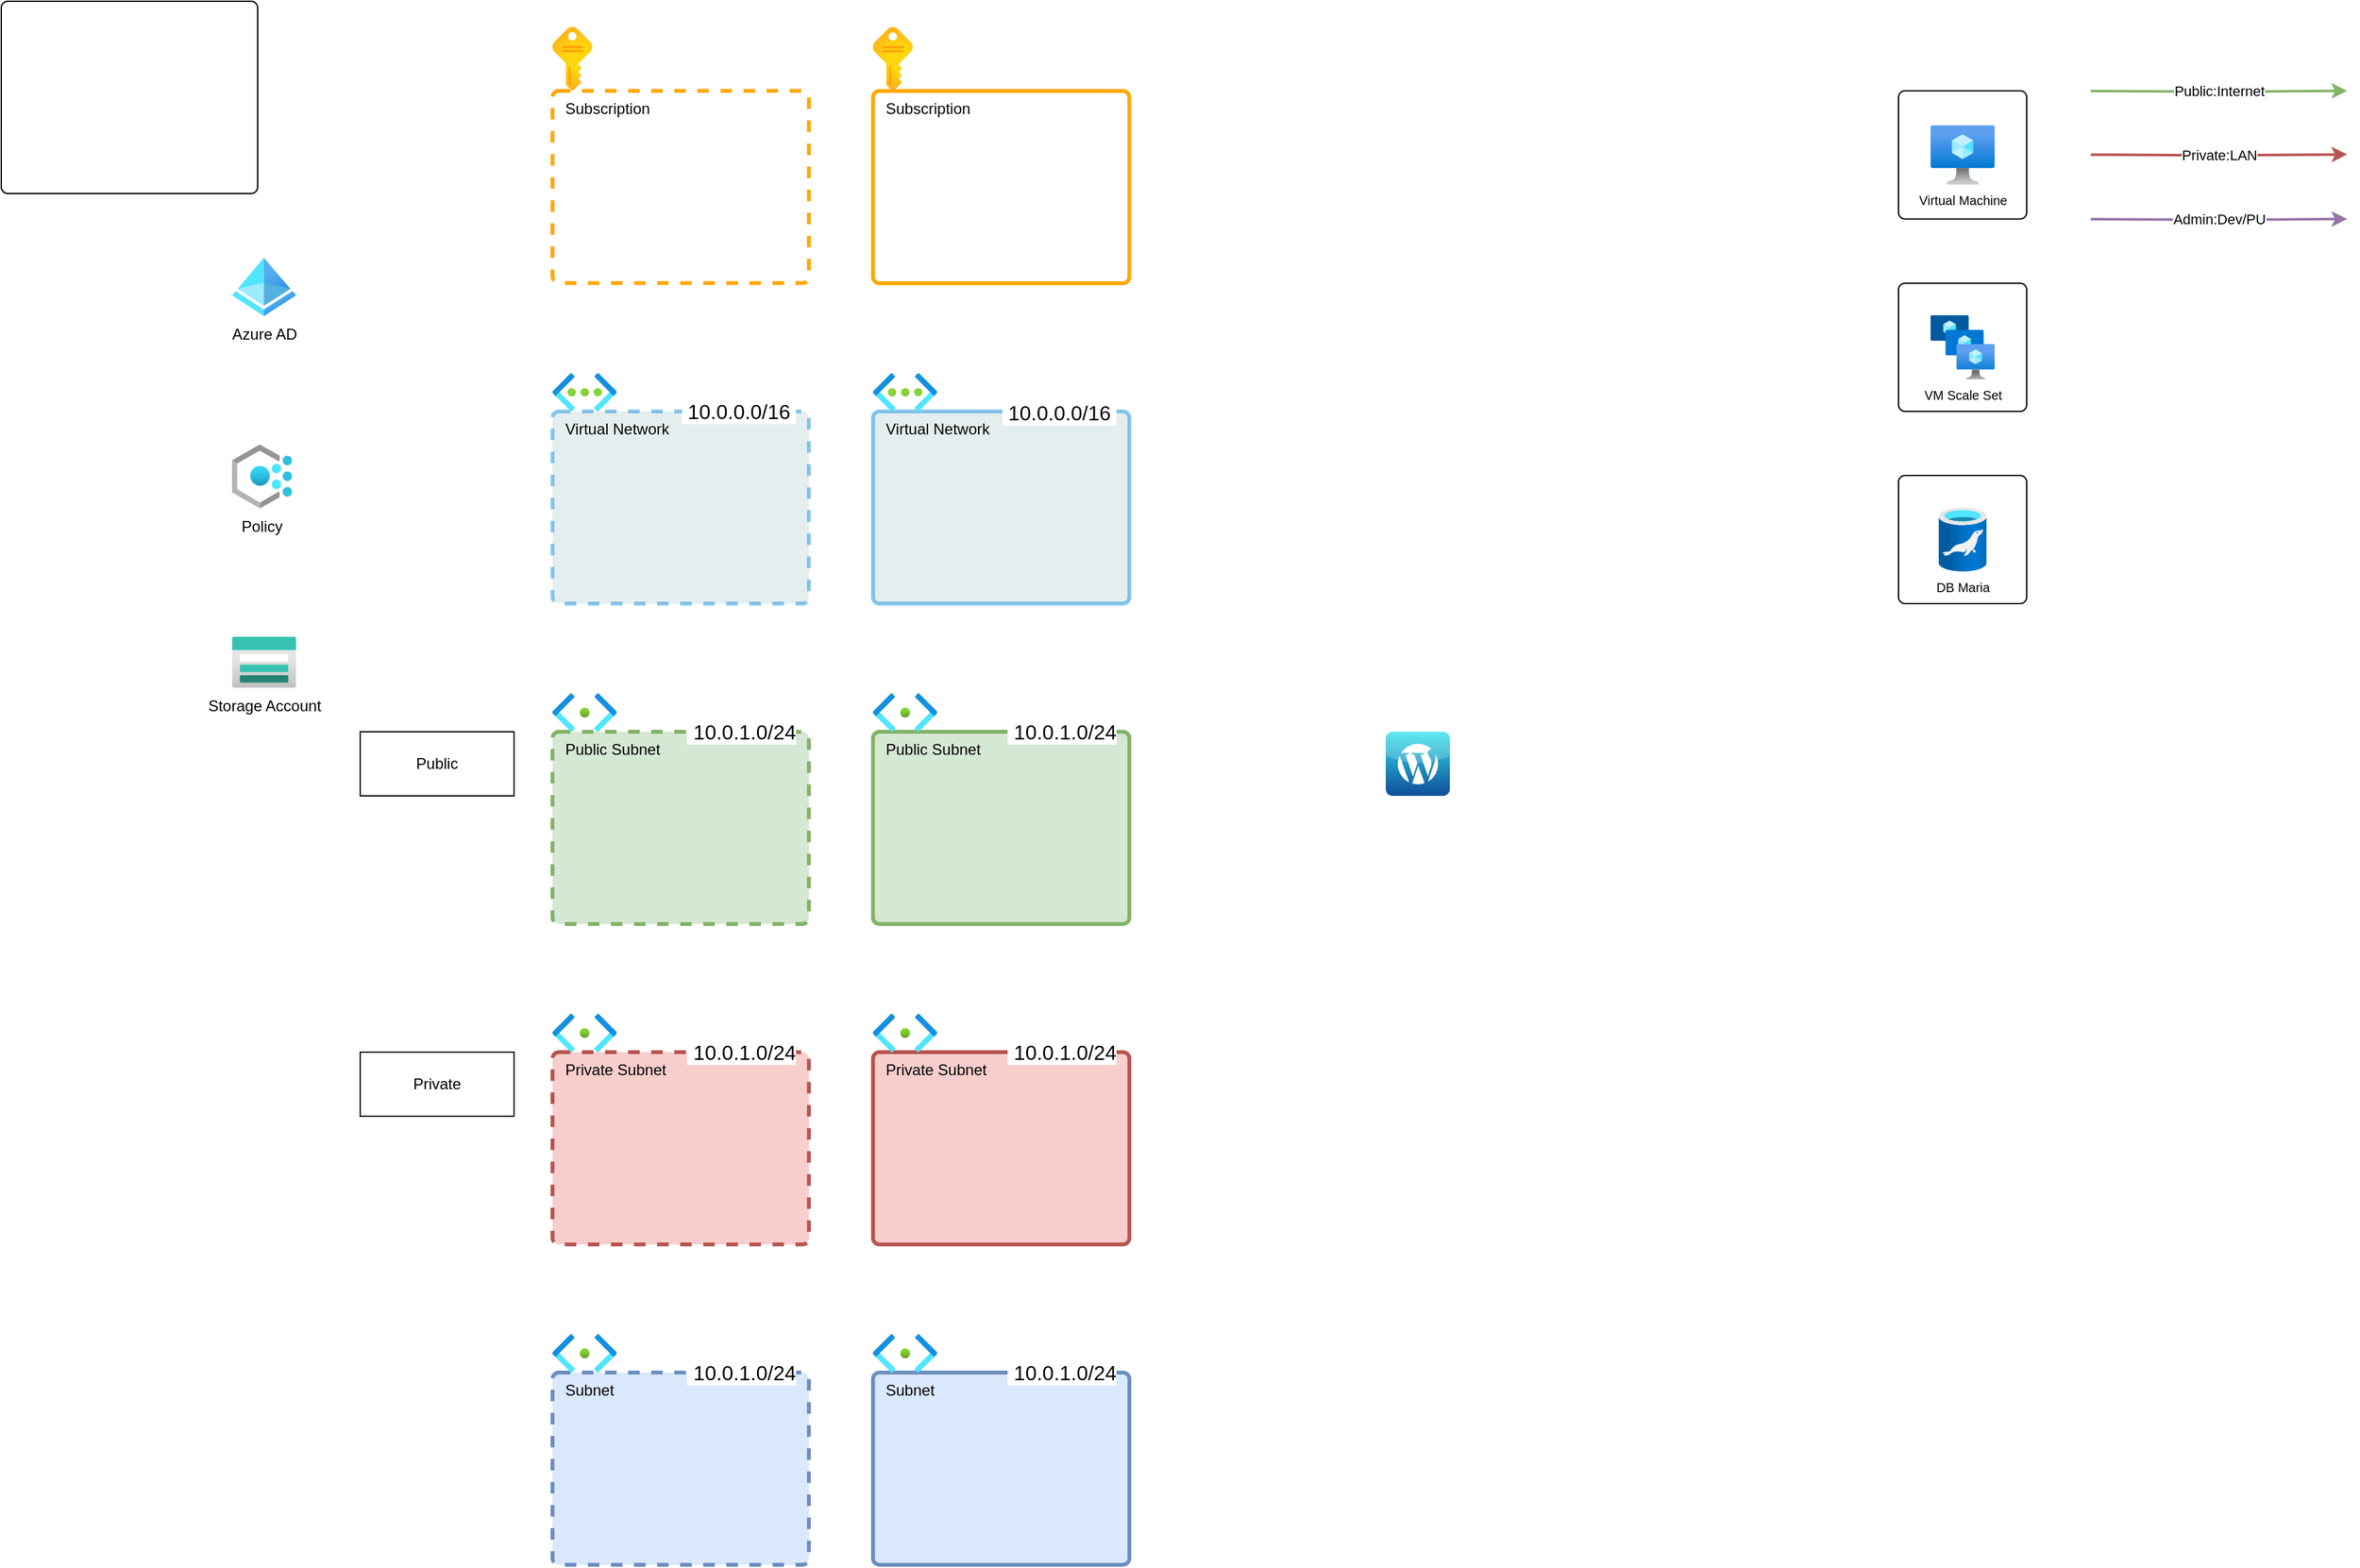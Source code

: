 <mxfile version="24.0.4" type="device" pages="2">
  <diagram id="hQM-2AhCChUVqLbkCYDw" name="Containers">
    <mxGraphModel dx="1685" dy="376" grid="1" gridSize="10" guides="1" tooltips="1" connect="1" arrows="1" fold="1" page="1" pageScale="1" pageWidth="1100" pageHeight="850" math="0" shadow="0">
      <root>
        <mxCell id="0" />
        <mxCell id="1" value="containers" parent="0" />
        <mxCell id="2" value="" style="rounded=1;whiteSpace=wrap;html=1;absoluteArcSize=1;arcSize=10;" parent="1" vertex="1">
          <mxGeometry x="-280" y="30.0" width="200" height="150" as="geometry" />
        </mxCell>
        <mxCell id="7blGRvWCN3fn2We1EEZH-5" value="Azure AD" style="image;aspect=fixed;html=1;points=[];align=center;fontSize=12;image=img/lib/azure2/identity/Azure_Active_Directory.svg;" vertex="1" parent="1">
          <mxGeometry x="-100" y="230" width="50" height="45.71" as="geometry" />
        </mxCell>
        <mxCell id="7blGRvWCN3fn2We1EEZH-6" value="Policy" style="image;aspect=fixed;html=1;points=[];align=center;fontSize=12;image=img/lib/azure2/management_governance/Policy.svg;" vertex="1" parent="1">
          <mxGeometry x="-100" y="375.71" width="46.88" height="50" as="geometry" />
        </mxCell>
        <mxCell id="7blGRvWCN3fn2We1EEZH-7" value="Storage Account" style="image;aspect=fixed;html=1;points=[];align=center;fontSize=12;image=img/lib/azure2/storage/Storage_Accounts.svg;" vertex="1" parent="1">
          <mxGeometry x="-100" y="525.71" width="50" height="40" as="geometry" />
        </mxCell>
        <mxCell id="7blGRvWCN3fn2We1EEZH-9" value="" style="group" vertex="1" connectable="0" parent="1">
          <mxGeometry x="150" y="49.85" width="200" height="200" as="geometry" />
        </mxCell>
        <mxCell id="7blGRvWCN3fn2We1EEZH-8" value="" style="rounded=1;whiteSpace=wrap;html=1;absoluteArcSize=1;arcSize=10;fillColor=none;strokeColor=#ffa806;dashed=1;strokeWidth=3;" vertex="1" parent="7blGRvWCN3fn2We1EEZH-9">
          <mxGeometry y="50" width="200" height="150" as="geometry" />
        </mxCell>
        <mxCell id="7blGRvWCN3fn2We1EEZH-4" value="Subscription" style="image;aspect=fixed;html=1;points=[];align=left;fontSize=12;image=img/lib/azure2/general/Subscriptions.svg;spacing=0;spacingLeft=10;spacingTop=2;" vertex="1" parent="7blGRvWCN3fn2We1EEZH-9">
          <mxGeometry width="30.99" height="50" as="geometry" />
        </mxCell>
        <mxCell id="7blGRvWCN3fn2We1EEZH-13" value="" style="group;opacity=50;" vertex="1" connectable="0" parent="1">
          <mxGeometry x="150" y="320.15" width="200" height="179.85" as="geometry" />
        </mxCell>
        <mxCell id="7blGRvWCN3fn2We1EEZH-11" value="&amp;nbsp;10.0.0.0/16&amp;nbsp;" style="rounded=1;whiteSpace=wrap;html=1;absoluteArcSize=1;arcSize=10;fillColor=#ccdddd;strokeColor=#1491df;dashed=1;strokeWidth=3;fontSize=16;labelPosition=center;verticalLabelPosition=top;align=right;verticalAlign=bottom;spacing=0;spacingBottom=-10;spacingRight=10;labelBackgroundColor=default;opacity=50;" vertex="1" parent="7blGRvWCN3fn2We1EEZH-13">
          <mxGeometry y="29.85" width="200" height="150" as="geometry" />
        </mxCell>
        <mxCell id="7blGRvWCN3fn2We1EEZH-2" value="Virtual Network" style="image;aspect=fixed;html=1;points=[];align=left;fontSize=12;image=img/lib/azure2/networking/Virtual_Networks.svg;spacingLeft=10;spacing=0;spacingTop=2;labelBackgroundColor=none;" vertex="1" parent="7blGRvWCN3fn2We1EEZH-13">
          <mxGeometry width="50" height="29.85" as="geometry" />
        </mxCell>
        <mxCell id="7blGRvWCN3fn2We1EEZH-25" value="" style="group;fontSize=16;labelPosition=center;verticalLabelPosition=top;align=center;verticalAlign=bottom;" vertex="1" connectable="0" parent="1">
          <mxGeometry x="150" y="570" width="200" height="179.94" as="geometry" />
        </mxCell>
        <mxCell id="7blGRvWCN3fn2We1EEZH-21" value="&amp;nbsp;10.0.1.0/24" style="rounded=1;whiteSpace=wrap;html=1;absoluteArcSize=1;arcSize=10;fillColor=#d5e8d4;strokeColor=#82b366;dashed=1;strokeWidth=3;labelPosition=center;verticalLabelPosition=top;align=right;verticalAlign=bottom;fontSize=16;labelBackgroundColor=default;spacing=0;spacingRight=10;spacingBottom=-10;" vertex="1" parent="7blGRvWCN3fn2We1EEZH-25">
          <mxGeometry y="29.94" width="200" height="150" as="geometry" />
        </mxCell>
        <mxCell id="7blGRvWCN3fn2We1EEZH-3" value="Public Subnet" style="image;aspect=fixed;html=1;points=[];align=left;fontSize=12;image=img/lib/azure2/networking/Subnet.svg;spacing=0;spacingTop=2;spacingLeft=10;labelBackgroundColor=none;" vertex="1" parent="7blGRvWCN3fn2We1EEZH-25">
          <mxGeometry width="50" height="29.94" as="geometry" />
        </mxCell>
        <mxCell id="7blGRvWCN3fn2We1EEZH-33" value="" style="group" vertex="1" connectable="0" parent="1">
          <mxGeometry x="400" y="50" width="200" height="200" as="geometry" />
        </mxCell>
        <mxCell id="7blGRvWCN3fn2We1EEZH-34" value="" style="rounded=1;whiteSpace=wrap;html=1;absoluteArcSize=1;arcSize=10;fillColor=none;strokeColor=#ffa806;strokeWidth=3;" vertex="1" parent="7blGRvWCN3fn2We1EEZH-33">
          <mxGeometry y="50" width="200" height="150" as="geometry" />
        </mxCell>
        <mxCell id="7blGRvWCN3fn2We1EEZH-35" value="Subscription" style="image;aspect=fixed;html=1;points=[];align=left;fontSize=12;image=img/lib/azure2/general/Subscriptions.svg;spacing=0;spacingLeft=10;spacingTop=2;" vertex="1" parent="7blGRvWCN3fn2We1EEZH-33">
          <mxGeometry width="30.99" height="50" as="geometry" />
        </mxCell>
        <mxCell id="7blGRvWCN3fn2We1EEZH-52" value="" style="group" vertex="1" connectable="0" parent="1">
          <mxGeometry x="400" y="320.15" width="200" height="179.85" as="geometry" />
        </mxCell>
        <mxCell id="7blGRvWCN3fn2We1EEZH-53" value="&amp;nbsp;10.0.0.0/16&amp;nbsp;" style="rounded=1;whiteSpace=wrap;html=1;absoluteArcSize=1;arcSize=10;fillColor=#ccdddd;strokeColor=#1491df;strokeWidth=3;fontSize=16;labelPosition=center;verticalLabelPosition=top;align=right;verticalAlign=bottom;spacing=0;spacingBottom=-11;spacingRight=10;labelBackgroundColor=default;opacity=50;" vertex="1" parent="7blGRvWCN3fn2We1EEZH-52">
          <mxGeometry y="29.85" width="200" height="150" as="geometry" />
        </mxCell>
        <mxCell id="7blGRvWCN3fn2We1EEZH-54" value="Virtual Network" style="image;aspect=fixed;html=1;points=[];align=left;fontSize=12;image=img/lib/azure2/networking/Virtual_Networks.svg;spacingLeft=10;spacing=0;spacingTop=2;labelBackgroundColor=none;" vertex="1" parent="7blGRvWCN3fn2We1EEZH-52">
          <mxGeometry width="50" height="29.85" as="geometry" />
        </mxCell>
        <mxCell id="7blGRvWCN3fn2We1EEZH-55" value="" style="group;fontSize=16;labelPosition=center;verticalLabelPosition=top;align=center;verticalAlign=bottom;" vertex="1" connectable="0" parent="1">
          <mxGeometry x="400" y="570" width="200" height="179.94" as="geometry" />
        </mxCell>
        <mxCell id="7blGRvWCN3fn2We1EEZH-56" value="&amp;nbsp;10.0.1.0/24" style="rounded=1;whiteSpace=wrap;html=1;absoluteArcSize=1;arcSize=10;fillColor=#d5e8d4;strokeColor=#82b366;strokeWidth=3;labelPosition=center;verticalLabelPosition=top;align=right;verticalAlign=bottom;fontSize=16;labelBackgroundColor=default;spacing=0;spacingRight=10;spacingBottom=-10;" vertex="1" parent="7blGRvWCN3fn2We1EEZH-55">
          <mxGeometry y="29.94" width="200" height="150" as="geometry" />
        </mxCell>
        <mxCell id="7blGRvWCN3fn2We1EEZH-57" value="Public Subnet" style="image;aspect=fixed;html=1;points=[];align=left;fontSize=12;image=img/lib/azure2/networking/Subnet.svg;spacing=0;spacingTop=2;spacingLeft=10;labelBackgroundColor=none;" vertex="1" parent="7blGRvWCN3fn2We1EEZH-55">
          <mxGeometry width="50" height="29.94" as="geometry" />
        </mxCell>
        <mxCell id="7blGRvWCN3fn2We1EEZH-65" value="" style="group;fontSize=16;labelPosition=center;verticalLabelPosition=top;align=center;verticalAlign=bottom;" vertex="1" connectable="0" parent="1">
          <mxGeometry x="150" y="820.06" width="200" height="179.94" as="geometry" />
        </mxCell>
        <mxCell id="7blGRvWCN3fn2We1EEZH-66" value="&amp;nbsp;10.0.1.0/24" style="rounded=1;whiteSpace=wrap;html=1;absoluteArcSize=1;arcSize=10;fillColor=#f8cecc;strokeColor=#b85450;dashed=1;strokeWidth=3;labelPosition=center;verticalLabelPosition=top;align=right;verticalAlign=bottom;fontSize=16;labelBackgroundColor=default;spacing=0;spacingRight=10;spacingBottom=-10;" vertex="1" parent="7blGRvWCN3fn2We1EEZH-65">
          <mxGeometry y="29.94" width="200" height="150" as="geometry" />
        </mxCell>
        <mxCell id="7blGRvWCN3fn2We1EEZH-67" value="Private Subnet" style="image;aspect=fixed;html=1;points=[];align=left;fontSize=12;image=img/lib/azure2/networking/Subnet.svg;spacing=0;spacingTop=2;spacingLeft=10;labelBackgroundColor=none;" vertex="1" parent="7blGRvWCN3fn2We1EEZH-65">
          <mxGeometry width="50" height="29.94" as="geometry" />
        </mxCell>
        <mxCell id="7blGRvWCN3fn2We1EEZH-68" value="" style="group;fontSize=16;labelPosition=center;verticalLabelPosition=top;align=center;verticalAlign=bottom;" vertex="1" connectable="0" parent="1">
          <mxGeometry x="400" y="820.06" width="200" height="179.94" as="geometry" />
        </mxCell>
        <mxCell id="7blGRvWCN3fn2We1EEZH-69" value="&amp;nbsp;10.0.1.0/24" style="rounded=1;whiteSpace=wrap;html=1;absoluteArcSize=1;arcSize=10;fillColor=#f8cecc;strokeColor=#b85450;strokeWidth=3;labelPosition=center;verticalLabelPosition=top;align=right;verticalAlign=bottom;fontSize=16;labelBackgroundColor=default;spacing=0;spacingRight=10;spacingBottom=-10;" vertex="1" parent="7blGRvWCN3fn2We1EEZH-68">
          <mxGeometry y="29.94" width="200" height="150" as="geometry" />
        </mxCell>
        <mxCell id="7blGRvWCN3fn2We1EEZH-70" value="Private Subnet" style="image;aspect=fixed;html=1;points=[];align=left;fontSize=12;image=img/lib/azure2/networking/Subnet.svg;spacing=0;spacingTop=2;spacingLeft=10;labelBackgroundColor=none;" vertex="1" parent="7blGRvWCN3fn2We1EEZH-68">
          <mxGeometry width="50" height="29.94" as="geometry" />
        </mxCell>
        <mxCell id="7blGRvWCN3fn2We1EEZH-71" value="" style="group;fontSize=16;labelPosition=center;verticalLabelPosition=top;align=center;verticalAlign=bottom;" vertex="1" connectable="0" parent="1">
          <mxGeometry x="150" y="1070" width="200" height="179.94" as="geometry" />
        </mxCell>
        <mxCell id="7blGRvWCN3fn2We1EEZH-72" value="&amp;nbsp;10.0.1.0/24" style="rounded=1;whiteSpace=wrap;html=1;absoluteArcSize=1;arcSize=10;fillColor=#dae8fc;strokeColor=#6c8ebf;dashed=1;strokeWidth=3;labelPosition=center;verticalLabelPosition=top;align=right;verticalAlign=bottom;fontSize=16;labelBackgroundColor=default;spacing=0;spacingRight=10;spacingBottom=-10;" vertex="1" parent="7blGRvWCN3fn2We1EEZH-71">
          <mxGeometry y="29.94" width="200" height="150" as="geometry" />
        </mxCell>
        <mxCell id="7blGRvWCN3fn2We1EEZH-73" value="Subnet" style="image;aspect=fixed;html=1;points=[];align=left;fontSize=12;image=img/lib/azure2/networking/Subnet.svg;spacing=0;spacingTop=2;spacingLeft=10;labelBackgroundColor=none;" vertex="1" parent="7blGRvWCN3fn2We1EEZH-71">
          <mxGeometry width="50" height="29.94" as="geometry" />
        </mxCell>
        <mxCell id="7blGRvWCN3fn2We1EEZH-74" value="" style="group;fontSize=16;labelPosition=center;verticalLabelPosition=top;align=center;verticalAlign=bottom;" vertex="1" connectable="0" parent="1">
          <mxGeometry x="400" y="1070.0" width="200" height="179.94" as="geometry" />
        </mxCell>
        <mxCell id="7blGRvWCN3fn2We1EEZH-75" value="&amp;nbsp;10.0.1.0/24" style="rounded=1;whiteSpace=wrap;html=1;absoluteArcSize=1;arcSize=10;fillColor=#dae8fc;strokeColor=#6c8ebf;strokeWidth=3;labelPosition=center;verticalLabelPosition=top;align=right;verticalAlign=bottom;fontSize=16;labelBackgroundColor=default;spacing=0;spacingRight=10;spacingBottom=-10;" vertex="1" parent="7blGRvWCN3fn2We1EEZH-74">
          <mxGeometry y="29.94" width="200" height="150" as="geometry" />
        </mxCell>
        <mxCell id="7blGRvWCN3fn2We1EEZH-76" value="Subnet" style="image;aspect=fixed;html=1;points=[];align=left;fontSize=12;image=img/lib/azure2/networking/Subnet.svg;spacing=0;spacingTop=2;spacingLeft=10;labelBackgroundColor=none;" vertex="1" parent="7blGRvWCN3fn2We1EEZH-74">
          <mxGeometry width="50" height="29.94" as="geometry" />
        </mxCell>
        <mxCell id="7blGRvWCN3fn2We1EEZH-77" value="Public" style="rounded=0;whiteSpace=wrap;html=1;" vertex="1" parent="1">
          <mxGeometry y="600" width="120" height="50" as="geometry" />
        </mxCell>
        <mxCell id="7blGRvWCN3fn2We1EEZH-78" value="Private" style="rounded=0;whiteSpace=wrap;html=1;" vertex="1" parent="1">
          <mxGeometry y="850" width="120" height="50" as="geometry" />
        </mxCell>
        <mxCell id="7blGRvWCN3fn2We1EEZH-80" value="" style="group" vertex="1" connectable="0" parent="1">
          <mxGeometry x="1200.003" y="99.85" width="100" height="100" as="geometry" />
        </mxCell>
        <mxCell id="7blGRvWCN3fn2We1EEZH-58" value="" style="rounded=1;whiteSpace=wrap;html=1;absoluteArcSize=1;arcSize=10;container=0;" vertex="1" parent="7blGRvWCN3fn2We1EEZH-80">
          <mxGeometry width="100" height="100" as="geometry" />
        </mxCell>
        <mxCell id="7blGRvWCN3fn2We1EEZH-47" value="Virtual Machine" style="image;aspect=fixed;html=1;points=[];align=center;fontSize=10;image=img/lib/azure2/compute/Virtual_Machine.svg;container=0;" vertex="1" parent="7blGRvWCN3fn2We1EEZH-80">
          <mxGeometry x="25" y="26.81" width="50" height="46.38" as="geometry" />
        </mxCell>
        <mxCell id="7blGRvWCN3fn2We1EEZH-82" value="" style="group;absoluteArcSize=1;arcSize=10;" vertex="1" connectable="0" parent="1">
          <mxGeometry x="1200.003" y="250" width="100" height="100" as="geometry" />
        </mxCell>
        <mxCell id="7blGRvWCN3fn2We1EEZH-83" value="" style="rounded=1;whiteSpace=wrap;html=1;absoluteArcSize=1;arcSize=10;container=0;" vertex="1" parent="7blGRvWCN3fn2We1EEZH-82">
          <mxGeometry x="-0.003" width="100" height="100" as="geometry" />
        </mxCell>
        <mxCell id="7blGRvWCN3fn2We1EEZH-48" value="VM Scale Set" style="image;aspect=fixed;html=1;points=[];align=center;fontSize=10;image=img/lib/azure2/compute/VM_Scale_Sets.svg;" vertex="1" parent="7blGRvWCN3fn2We1EEZH-82">
          <mxGeometry x="24.997" y="25" width="50" height="50" as="geometry" />
        </mxCell>
        <mxCell id="7blGRvWCN3fn2We1EEZH-85" value="" style="dashed=0;outlineConnect=0;html=1;align=center;labelPosition=center;verticalLabelPosition=bottom;verticalAlign=top;shape=mxgraph.webicons.wordpress;fillColor=#35E2EE;gradientColor=#0E4D99;aspect=fixed;" vertex="1" parent="1">
          <mxGeometry x="800" y="600" width="50" height="50" as="geometry" />
        </mxCell>
        <mxCell id="7blGRvWCN3fn2We1EEZH-101" value="" style="group;absoluteArcSize=1;arcSize=10;" vertex="1" connectable="0" parent="1">
          <mxGeometry x="1200.003" y="400" width="100" height="100" as="geometry" />
        </mxCell>
        <mxCell id="7blGRvWCN3fn2We1EEZH-102" value="" style="rounded=1;whiteSpace=wrap;html=1;absoluteArcSize=1;arcSize=10;container=0;" vertex="1" parent="7blGRvWCN3fn2We1EEZH-101">
          <mxGeometry x="-0.003" width="100" height="100" as="geometry" />
        </mxCell>
        <mxCell id="7blGRvWCN3fn2We1EEZH-104" value="DB Maria" style="image;aspect=fixed;html=1;points=[];align=center;fontSize=10;image=img/lib/azure2/databases/Azure_Database_MariaDB_Server.svg;" vertex="1" parent="7blGRvWCN3fn2We1EEZH-101">
          <mxGeometry x="31.247" y="25" width="37.5" height="50" as="geometry" />
        </mxCell>
        <mxCell id="7blGRvWCN3fn2We1EEZH-105" value="Public:Internet" style="edgeStyle=orthogonalEdgeStyle;rounded=0;orthogonalLoop=1;jettySize=auto;html=1;strokeWidth=2;fillColor=#d5e8d4;strokeColor=#82b366;" edge="1" parent="1">
          <mxGeometry relative="1" as="geometry">
            <mxPoint x="1550" y="99.848" as="targetPoint" />
            <mxPoint x="1350" y="100.03" as="sourcePoint" />
          </mxGeometry>
        </mxCell>
        <mxCell id="7blGRvWCN3fn2We1EEZH-107" value="Private:LAN" style="edgeStyle=orthogonalEdgeStyle;rounded=0;orthogonalLoop=1;jettySize=auto;html=1;strokeWidth=2;fillColor=#f8cecc;strokeColor=#b85450;" edge="1" parent="1">
          <mxGeometry relative="1" as="geometry">
            <mxPoint x="1550" y="149.528" as="targetPoint" />
            <mxPoint x="1350" y="149.71" as="sourcePoint" />
          </mxGeometry>
        </mxCell>
        <mxCell id="7blGRvWCN3fn2We1EEZH-108" value="Admin:Dev/PU" style="edgeStyle=orthogonalEdgeStyle;rounded=0;orthogonalLoop=1;jettySize=auto;html=1;strokeWidth=2;fillColor=#e1d5e7;strokeColor=#9673a6;" edge="1" parent="1">
          <mxGeometry relative="1" as="geometry">
            <mxPoint x="1550" y="199.848" as="targetPoint" />
            <mxPoint x="1350" y="200.03" as="sourcePoint" />
          </mxGeometry>
        </mxCell>
      </root>
    </mxGraphModel>
  </diagram>
  <diagram id="EEK7TJQ7NHCJ3IJfa6FC" name="Resources">
    <mxGraphModel dx="685" dy="724" grid="1" gridSize="10" guides="1" tooltips="1" connect="1" arrows="1" fold="1" page="1" pageScale="1" pageWidth="1100" pageHeight="850" math="0" shadow="0">
      <root>
        <mxCell id="0" />
        <mxCell id="1" parent="0" />
      </root>
    </mxGraphModel>
  </diagram>
</mxfile>
